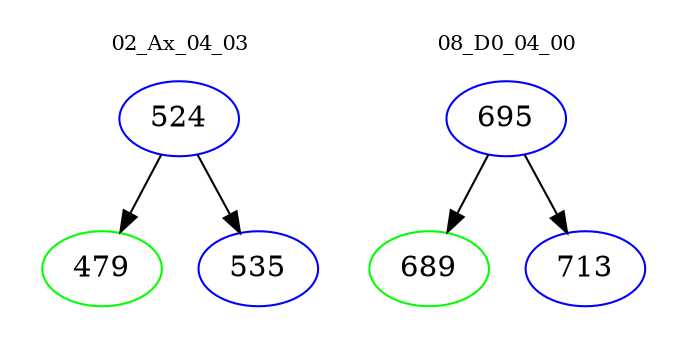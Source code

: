 digraph{
subgraph cluster_0 {
color = white
label = "02_Ax_04_03";
fontsize=10;
T0_524 [label="524", color="blue"]
T0_524 -> T0_479 [color="black"]
T0_479 [label="479", color="green"]
T0_524 -> T0_535 [color="black"]
T0_535 [label="535", color="blue"]
}
subgraph cluster_1 {
color = white
label = "08_D0_04_00";
fontsize=10;
T1_695 [label="695", color="blue"]
T1_695 -> T1_689 [color="black"]
T1_689 [label="689", color="green"]
T1_695 -> T1_713 [color="black"]
T1_713 [label="713", color="blue"]
}
}
